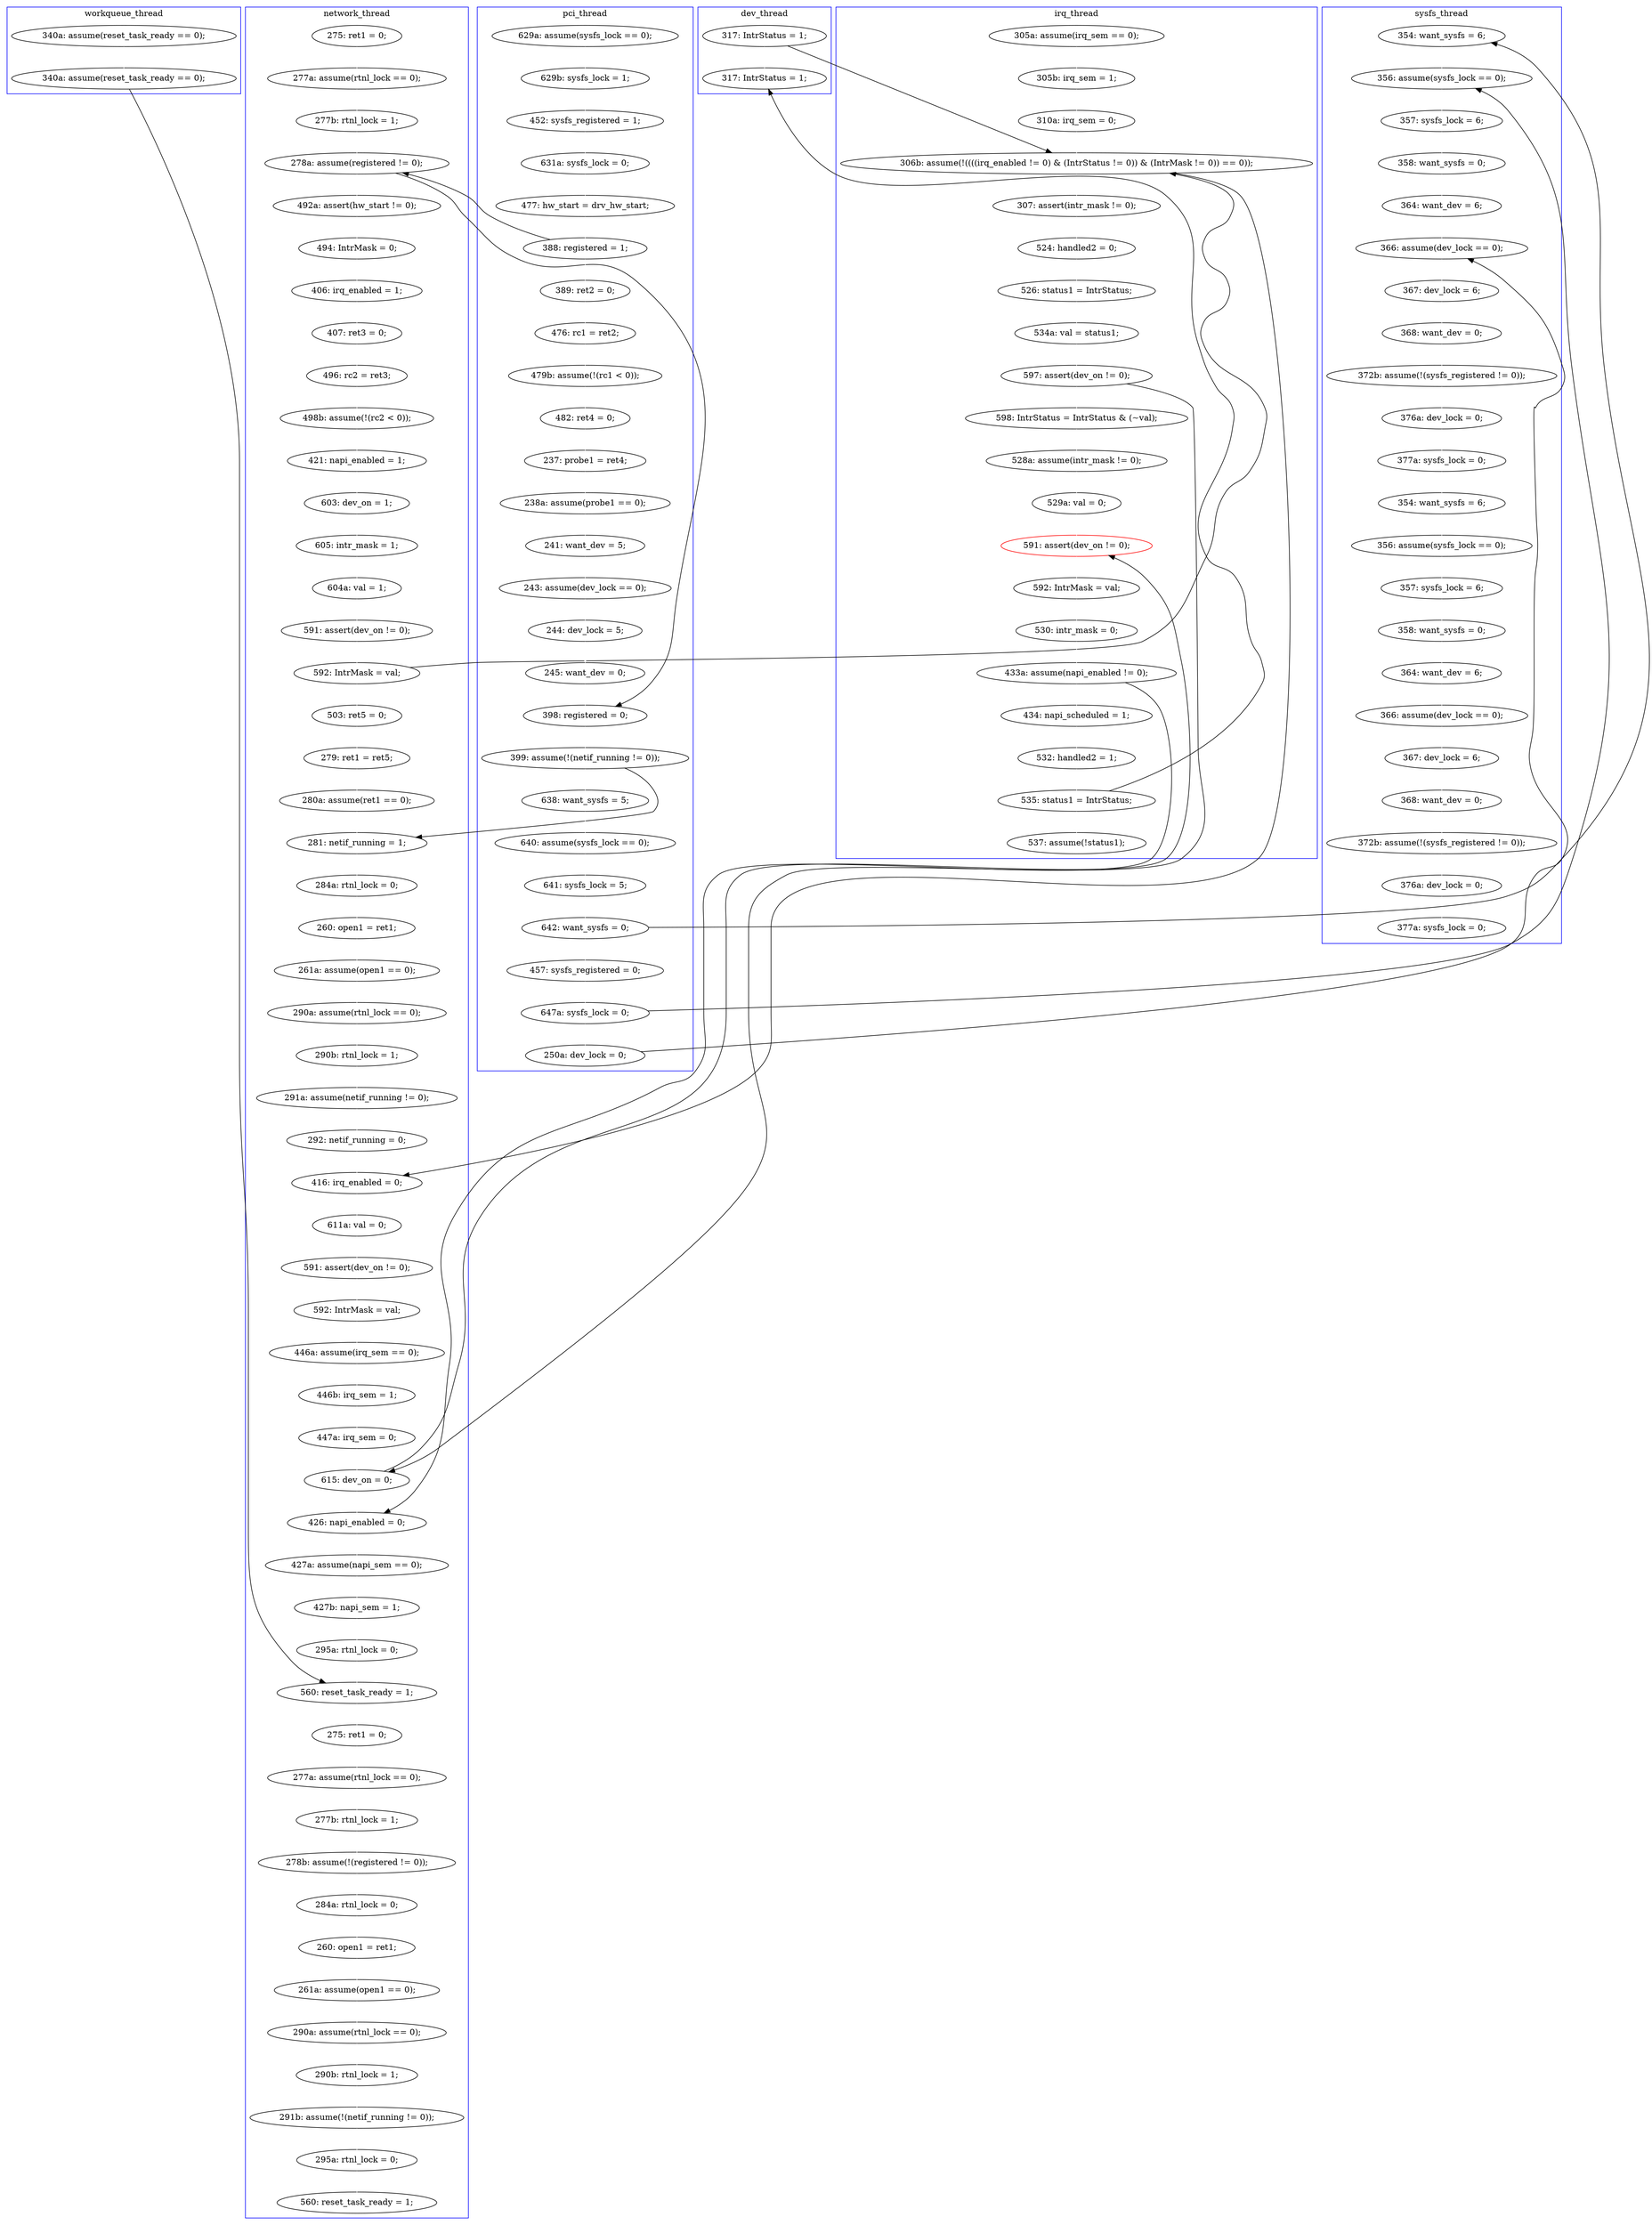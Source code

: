 digraph Counterexample {
	175 -> 184 [color = white, style = solid]
	49 -> 52 [color = white, style = solid]
	74 -> 77 [color = white, style = solid]
	153 -> 154 [color = black, style = solid, constraint = false]
	191 -> 194 [color = white, style = solid]
	142 -> 247 [color = white, style = solid]
	154 -> 155 [color = white, style = solid]
	153 -> 177 [color = white, style = solid]
	269 -> 270 [color = white, style = solid]
	55 -> 61 [color = white, style = solid]
	68 -> 69 [color = white, style = solid]
	237 -> 252 [color = black, style = solid, constraint = false]
	252 -> 253 [color = white, style = solid]
	56 -> 58 [color = white, style = solid]
	210 -> 212 [color = white, style = solid]
	188 -> 191 [color = white, style = solid]
	108 -> 111 [color = white, style = solid]
	79 -> 83 [color = white, style = solid]
	93 -> 183 [color = black, style = solid, constraint = false]
	226 -> 237 [color = white, style = solid]
	170 -> 171 [color = white, style = solid]
	171 -> 223 [color = white, style = solid]
	233 -> 243 [color = white, style = solid]
	93 -> 102 [color = white, style = solid]
	85 -> 91 [color = white, style = solid]
	241 -> 244 [color = white, style = solid]
	148 -> 149 [color = white, style = solid]
	72 -> 73 [color = white, style = solid]
	248 -> 284 [color = white, style = solid]
	213 -> 218 [color = white, style = solid]
	231 -> 232 [color = white, style = solid]
	197 -> 231 [color = white, style = solid]
	111 -> 135 [color = white, style = solid]
	152 -> 153 [color = white, style = solid]
	118 -> 124 [color = black, style = solid, constraint = false]
	270 -> 272 [color = white, style = solid]
	166 -> 222 [color = black, style = solid, constraint = false]
	161 -> 162 [color = white, style = solid]
	38 -> 217 [color = white, style = solid]
	131 -> 134 [color = white, style = solid]
	118 -> 127 [color = white, style = solid]
	62 -> 78 [color = white, style = solid]
	288 -> 293 [color = white, style = solid]
	186 -> 197 [color = white, style = solid]
	115 -> 118 [color = white, style = solid]
	92 -> 94 [color = white, style = solid]
	94 -> 103 [color = white, style = solid]
	198 -> 200 [color = white, style = solid]
	78 -> 91 [color = black, style = solid, constraint = false]
	200 -> 206 [color = white, style = solid]
	184 -> 185 [color = white, style = solid]
	268 -> 269 [color = white, style = solid]
	126 -> 128 [color = white, style = solid]
	274 -> 277 [color = white, style = solid]
	52 -> 56 [color = white, style = solid]
	212 -> 213 [color = white, style = solid]
	281 -> 283 [color = white, style = solid]
	179 -> 182 [color = white, style = solid]
	102 -> 105 [color = white, style = solid]
	149 -> 150 [color = white, style = solid]
	145 -> 146 [color = white, style = solid]
	243 -> 248 [color = white, style = solid]
	217 -> 262 [color = black, style = solid, constraint = false]
	48 -> 49 [color = white, style = solid]
	105 -> 106 [color = white, style = solid]
	125 -> 126 [color = white, style = solid]
	224 -> 226 [color = white, style = solid]
	262 -> 268 [color = white, style = solid]
	219 -> 220 [color = white, style = solid]
	277 -> 280 [color = white, style = solid]
	273 -> 274 [color = white, style = solid]
	240 -> 241 [color = white, style = solid]
	67 -> 68 [color = white, style = solid]
	127 -> 129 [color = black, style = solid, constraint = false]
	128 -> 129 [color = white, style = solid]
	142 -> 154 [color = black, style = solid, constraint = false]
	155 -> 161 [color = white, style = solid]
	206 -> 210 [color = white, style = solid]
	103 -> 104 [color = white, style = solid]
	280 -> 281 [color = white, style = solid]
	167 -> 170 [color = white, style = solid]
	106 -> 107 [color = white, style = solid]
	58 -> 67 [color = white, style = solid]
	144 -> 145 [color = white, style = solid]
	104 -> 108 [color = white, style = solid]
	177 -> 179 [color = white, style = solid]
	183 -> 187 [color = white, style = solid]
	73 -> 74 [color = white, style = solid]
	272 -> 273 [color = white, style = solid]
	83 -> 84 [color = white, style = solid]
	254 -> 257 [color = white, style = solid]
	130 -> 131 [color = white, style = solid]
	232 -> 233 [color = white, style = solid]
	166 -> 167 [color = white, style = solid]
	164 -> 166 [color = white, style = solid]
	194 -> 195 [color = white, style = solid]
	173 -> 175 [color = white, style = solid]
	154 -> 206 [color = black, style = solid, constraint = false]
	67 -> 78 [color = black, style = solid, constraint = false]
	223 -> 224 [color = white, style = solid]
	195 -> 198 [color = white, style = solid]
	253 -> 254 [color = white, style = solid]
	69 -> 72 [color = white, style = solid]
	146 -> 154 [color = white, style = solid]
	134 -> 136 [color = white, style = solid]
	218 -> 219 [color = white, style = solid]
	84 -> 85 [color = white, style = solid]
	61 -> 62 [color = white, style = solid]
	220 -> 222 [color = white, style = solid]
	237 -> 238 [color = white, style = solid]
	121 -> 124 [color = white, style = solid]
	129 -> 130 [color = white, style = solid]
	77 -> 79 [color = white, style = solid]
	185 -> 186 [color = white, style = solid]
	182 -> 183 [color = white, style = solid]
	238 -> 240 [color = white, style = solid]
	136 -> 173 [color = white, style = solid]
	150 -> 152 [color = white, style = solid]
	283 -> 288 [color = white, style = solid]
	241 -> 247 [color = black, style = solid, constraint = false]
	162 -> 164 [color = white, style = solid]
	187 -> 188 [color = white, style = solid]
	91 -> 93 [color = white, style = solid]
	135 -> 148 [color = white, style = solid]
	124 -> 125 [color = white, style = solid]
	257 -> 262 [color = white, style = solid]
	222 -> 223 [color = black, style = solid, constraint = false]
	107 -> 121 [color = black, style = solid, constraint = false]
	78 -> 92 [color = white, style = solid]
	107 -> 115 [color = white, style = solid]
	222 -> 252 [color = white, style = solid]
	subgraph cluster7 {
		label = dev_thread
		color = blue
		247  [label = "317: IntrStatus = 1;"]
		142  [label = "317: IntrStatus = 1;"]
	}
	subgraph cluster5 {
		label = workqueue_thread
		color = blue
		38  [label = "340a: assume(reset_task_ready == 0);"]
		217  [label = "340a: assume(reset_task_ready == 0);"]
	}
	subgraph cluster3 {
		label = irq_thread
		color = blue
		144  [label = "305a: assume(irq_sem == 0);"]
		146  [label = "310a: irq_sem = 0;"]
		154  [label = "306b: assume(!((((irq_enabled != 0) & (IntrStatus != 0)) & (IntrMask != 0)) == 0));"]
		223  [label = "591: assert(dev_on != 0);", color = red]
		170  [label = "528a: assume(intr_mask != 0);"]
		226  [label = "530: intr_mask = 0;"]
		238  [label = "434: napi_scheduled = 1;"]
		161  [label = "524: handled2 = 0;"]
		167  [label = "598: IntrStatus = IntrStatus & (~val);"]
		224  [label = "592: IntrMask = val;"]
		237  [label = "433a: assume(napi_enabled != 0);"]
		162  [label = "526: status1 = IntrStatus;"]
		241  [label = "535: status1 = IntrStatus;"]
		171  [label = "529a: val = 0;"]
		145  [label = "305b: irq_sem = 1;"]
		166  [label = "597: assert(dev_on != 0);"]
		240  [label = "532: handled2 = 1;"]
		164  [label = "534a: val = status1;"]
		155  [label = "307: assert(intr_mask != 0);"]
		244  [label = "537: assume(!status1);"]
	}
	subgraph cluster6 {
		label = sysfs_thread
		color = blue
		134  [label = "372b: assume(!(sysfs_registered != 0));"]
		129  [label = "366: assume(dev_lock == 0);"]
		184  [label = "356: assume(sysfs_lock == 0);"]
		121  [label = "354: want_sysfs = 6;"]
		233  [label = "368: want_dev = 0;"]
		284  [label = "377a: sysfs_lock = 0;"]
		128  [label = "364: want_dev = 6;"]
		136  [label = "376a: dev_lock = 0;"]
		125  [label = "357: sysfs_lock = 6;"]
		231  [label = "366: assume(dev_lock == 0);"]
		243  [label = "372b: assume(!(sysfs_registered != 0));"]
		197  [label = "364: want_dev = 6;"]
		173  [label = "377a: sysfs_lock = 0;"]
		248  [label = "376a: dev_lock = 0;"]
		126  [label = "358: want_sysfs = 0;"]
		185  [label = "357: sysfs_lock = 6;"]
		175  [label = "354: want_sysfs = 6;"]
		131  [label = "368: want_dev = 0;"]
		232  [label = "367: dev_lock = 6;"]
		130  [label = "367: dev_lock = 6;"]
		186  [label = "358: want_sysfs = 0;"]
		124  [label = "356: assume(sysfs_lock == 0);"]
	}
	subgraph cluster2 {
		label = network_thread
		color = blue
		61  [label = "277a: assume(rtnl_lock == 0);"]
		268  [label = "275: ret1 = 0;"]
		187  [label = "284a: rtnl_lock = 0;"]
		253  [label = "427a: assume(napi_sem == 0);"]
		135  [label = "421: napi_enabled = 1;"]
		94  [label = "494: IntrMask = 0;"]
		254  [label = "427b: napi_sem = 1;"]
		262  [label = "560: reset_task_ready = 1;"]
		195  [label = "290b: rtnl_lock = 1;"]
		281  [label = "290b: rtnl_lock = 1;"]
		210  [label = "611a: val = 0;"]
		179  [label = "279: ret1 = ret5;"]
		220  [label = "447a: irq_sem = 0;"]
		149  [label = "605: intr_mask = 1;"]
		273  [label = "284a: rtnl_lock = 0;"]
		153  [label = "592: IntrMask = val;"]
		218  [label = "446a: assume(irq_sem == 0);"]
		191  [label = "261a: assume(open1 == 0);"]
		277  [label = "261a: assume(open1 == 0);"]
		293  [label = "560: reset_task_ready = 1;"]
		188  [label = "260: open1 = ret1;"]
		280  [label = "290a: assume(rtnl_lock == 0);"]
		62  [label = "277b: rtnl_lock = 1;"]
		104  [label = "407: ret3 = 0;"]
		183  [label = "281: netif_running = 1;"]
		78  [label = "278a: assume(registered != 0);"]
		198  [label = "291a: assume(netif_running != 0);"]
		219  [label = "446b: irq_sem = 1;"]
		111  [label = "498b: assume(!(rc2 < 0));"]
		257  [label = "295a: rtnl_lock = 0;"]
		92  [label = "492a: assert(hw_start != 0);"]
		150  [label = "604a: val = 1;"]
		206  [label = "416: irq_enabled = 0;"]
		103  [label = "406: irq_enabled = 1;"]
		55  [label = "275: ret1 = 0;"]
		272  [label = "278b: assume(!(registered != 0));"]
		108  [label = "496: rc2 = ret3;"]
		274  [label = "260: open1 = ret1;"]
		222  [label = "615: dev_on = 0;"]
		213  [label = "592: IntrMask = val;"]
		177  [label = "503: ret5 = 0;"]
		252  [label = "426: napi_enabled = 0;"]
		269  [label = "277a: assume(rtnl_lock == 0);"]
		148  [label = "603: dev_on = 1;"]
		288  [label = "295a: rtnl_lock = 0;"]
		283  [label = "291b: assume(!(netif_running != 0));"]
		270  [label = "277b: rtnl_lock = 1;"]
		200  [label = "292: netif_running = 0;"]
		182  [label = "280a: assume(ret1 == 0);"]
		212  [label = "591: assert(dev_on != 0);"]
		152  [label = "591: assert(dev_on != 0);"]
		194  [label = "290a: assume(rtnl_lock == 0);"]
	}
	subgraph cluster1 {
		label = pci_thread
		color = blue
		67  [label = "388: registered = 1;"]
		93  [label = "399: assume(!(netif_running != 0));"]
		85  [label = "245: want_dev = 0;"]
		73  [label = "482: ret4 = 0;"]
		91  [label = "398: registered = 0;"]
		48  [label = "629a: assume(sysfs_lock == 0);"]
		102  [label = "638: want_sysfs = 5;"]
		77  [label = "238a: assume(probe1 == 0);"]
		68  [label = "389: ret2 = 0;"]
		84  [label = "244: dev_lock = 5;"]
		74  [label = "237: probe1 = ret4;"]
		52  [label = "452: sysfs_registered = 1;"]
		127  [label = "250a: dev_lock = 0;"]
		49  [label = "629b: sysfs_lock = 1;"]
		72  [label = "479b: assume(!(rc1 < 0));"]
		105  [label = "640: assume(sysfs_lock == 0);"]
		106  [label = "641: sysfs_lock = 5;"]
		58  [label = "477: hw_start = drv_hw_start;"]
		107  [label = "642: want_sysfs = 0;"]
		83  [label = "243: assume(dev_lock == 0);"]
		115  [label = "457: sysfs_registered = 0;"]
		79  [label = "241: want_dev = 5;"]
		56  [label = "631a: sysfs_lock = 0;"]
		69  [label = "476: rc1 = ret2;"]
		118  [label = "647a: sysfs_lock = 0;"]
	}
}
